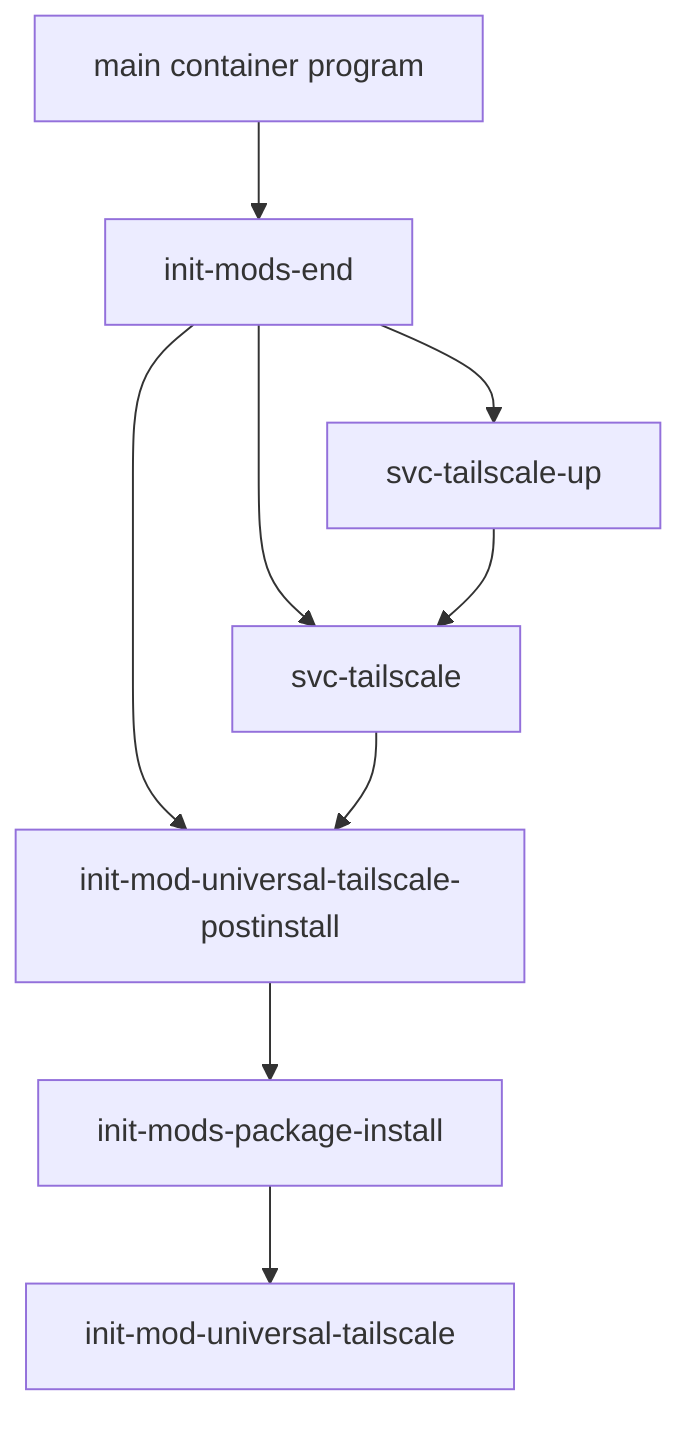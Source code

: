 flowchart TD
    InitModsEnd[init-mods-end]
    InitModsPackageInstall[init-mods-package-install]
    InitModUniversalTailscale[init-mod-universal-tailscale]
    InitModUniversalTailscalePostinstall[init-mod-universal-tailscale-postinstall]
    SvcTailscale[svc-tailscale]
    SvcTailscaleUp[svc-tailscale-up]
    DockerCommand[main container program]

    DockerCommand --> InitModsEnd
    InitModsEnd --> InitModUniversalTailscalePostinstall
    InitModsEnd --> SvcTailscale
    InitModsEnd --> SvcTailscaleUp
    InitModsPackageInstall --> InitModUniversalTailscale
    InitModUniversalTailscalePostinstall --> InitModsPackageInstall
    SvcTailscale --> InitModUniversalTailscalePostinstall
    SvcTailscaleUp --> SvcTailscale